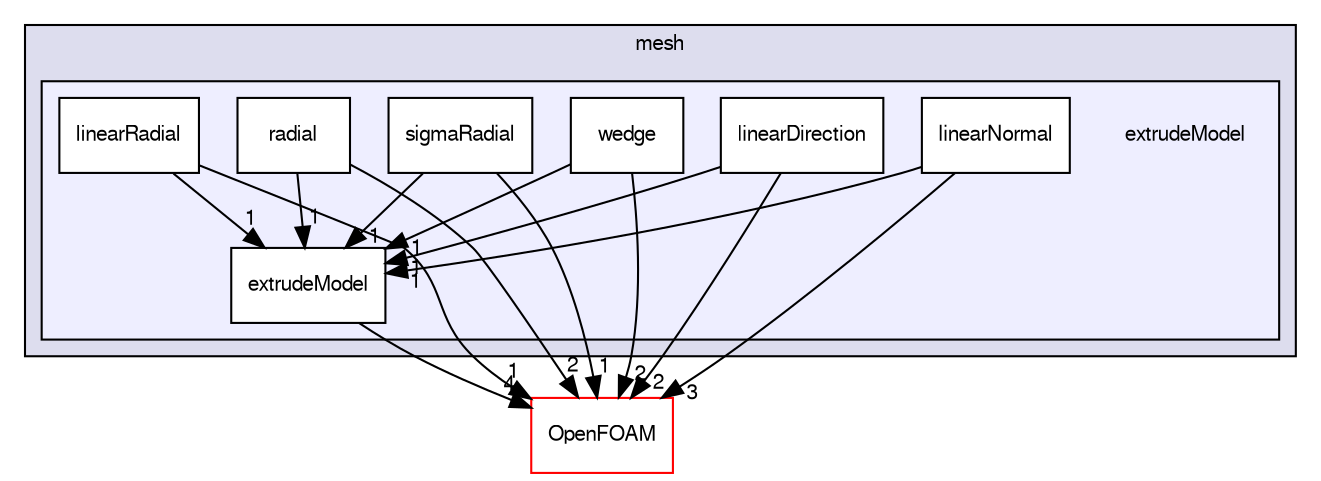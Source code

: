 digraph "src/mesh/extrudeModel" {
  bgcolor=transparent;
  compound=true
  node [ fontsize="10", fontname="FreeSans"];
  edge [ labelfontsize="10", labelfontname="FreeSans"];
  subgraph clusterdir_7be0d8c199b9408ae01f5d77515b8def {
    graph [ bgcolor="#ddddee", pencolor="black", label="mesh" fontname="FreeSans", fontsize="10", URL="dir_7be0d8c199b9408ae01f5d77515b8def.html"]
  subgraph clusterdir_8ffb679a374cef825c70454904c9ea60 {
    graph [ bgcolor="#eeeeff", pencolor="black", label="" URL="dir_8ffb679a374cef825c70454904c9ea60.html"];
    dir_8ffb679a374cef825c70454904c9ea60 [shape=plaintext label="extrudeModel"];
    dir_072a70ecf265f9f34db16321b07bc568 [shape=box label="extrudeModel" color="black" fillcolor="white" style="filled" URL="dir_072a70ecf265f9f34db16321b07bc568.html"];
    dir_48fd6f5345db3bea44e0f3289d562467 [shape=box label="linearDirection" color="black" fillcolor="white" style="filled" URL="dir_48fd6f5345db3bea44e0f3289d562467.html"];
    dir_3ae494bc8130ce445a2310ced3c93eea [shape=box label="linearNormal" color="black" fillcolor="white" style="filled" URL="dir_3ae494bc8130ce445a2310ced3c93eea.html"];
    dir_b1bf3374bc42f752d7498a609802add1 [shape=box label="linearRadial" color="black" fillcolor="white" style="filled" URL="dir_b1bf3374bc42f752d7498a609802add1.html"];
    dir_2060a23906c237d8b98245caee19b08e [shape=box label="radial" color="black" fillcolor="white" style="filled" URL="dir_2060a23906c237d8b98245caee19b08e.html"];
    dir_44087264b816771f27884b2d92d0ed21 [shape=box label="sigmaRadial" color="black" fillcolor="white" style="filled" URL="dir_44087264b816771f27884b2d92d0ed21.html"];
    dir_6bba0e128cd3d07700930ea8fa1cbf99 [shape=box label="wedge" color="black" fillcolor="white" style="filled" URL="dir_6bba0e128cd3d07700930ea8fa1cbf99.html"];
  }
  }
  dir_c5473ff19b20e6ec4dfe5c310b3778a8 [shape=box label="OpenFOAM" color="red" URL="dir_c5473ff19b20e6ec4dfe5c310b3778a8.html"];
  dir_6bba0e128cd3d07700930ea8fa1cbf99->dir_c5473ff19b20e6ec4dfe5c310b3778a8 [headlabel="2", labeldistance=1.5 headhref="dir_001559_001706.html"];
  dir_6bba0e128cd3d07700930ea8fa1cbf99->dir_072a70ecf265f9f34db16321b07bc568 [headlabel="1", labeldistance=1.5 headhref="dir_001559_001553.html"];
  dir_3ae494bc8130ce445a2310ced3c93eea->dir_c5473ff19b20e6ec4dfe5c310b3778a8 [headlabel="3", labeldistance=1.5 headhref="dir_001555_001706.html"];
  dir_3ae494bc8130ce445a2310ced3c93eea->dir_072a70ecf265f9f34db16321b07bc568 [headlabel="1", labeldistance=1.5 headhref="dir_001555_001553.html"];
  dir_b1bf3374bc42f752d7498a609802add1->dir_c5473ff19b20e6ec4dfe5c310b3778a8 [headlabel="1", labeldistance=1.5 headhref="dir_001556_001706.html"];
  dir_b1bf3374bc42f752d7498a609802add1->dir_072a70ecf265f9f34db16321b07bc568 [headlabel="1", labeldistance=1.5 headhref="dir_001556_001553.html"];
  dir_48fd6f5345db3bea44e0f3289d562467->dir_c5473ff19b20e6ec4dfe5c310b3778a8 [headlabel="2", labeldistance=1.5 headhref="dir_001554_001706.html"];
  dir_48fd6f5345db3bea44e0f3289d562467->dir_072a70ecf265f9f34db16321b07bc568 [headlabel="1", labeldistance=1.5 headhref="dir_001554_001553.html"];
  dir_2060a23906c237d8b98245caee19b08e->dir_c5473ff19b20e6ec4dfe5c310b3778a8 [headlabel="2", labeldistance=1.5 headhref="dir_001557_001706.html"];
  dir_2060a23906c237d8b98245caee19b08e->dir_072a70ecf265f9f34db16321b07bc568 [headlabel="1", labeldistance=1.5 headhref="dir_001557_001553.html"];
  dir_072a70ecf265f9f34db16321b07bc568->dir_c5473ff19b20e6ec4dfe5c310b3778a8 [headlabel="4", labeldistance=1.5 headhref="dir_001553_001706.html"];
  dir_44087264b816771f27884b2d92d0ed21->dir_c5473ff19b20e6ec4dfe5c310b3778a8 [headlabel="1", labeldistance=1.5 headhref="dir_001558_001706.html"];
  dir_44087264b816771f27884b2d92d0ed21->dir_072a70ecf265f9f34db16321b07bc568 [headlabel="1", labeldistance=1.5 headhref="dir_001558_001553.html"];
}
